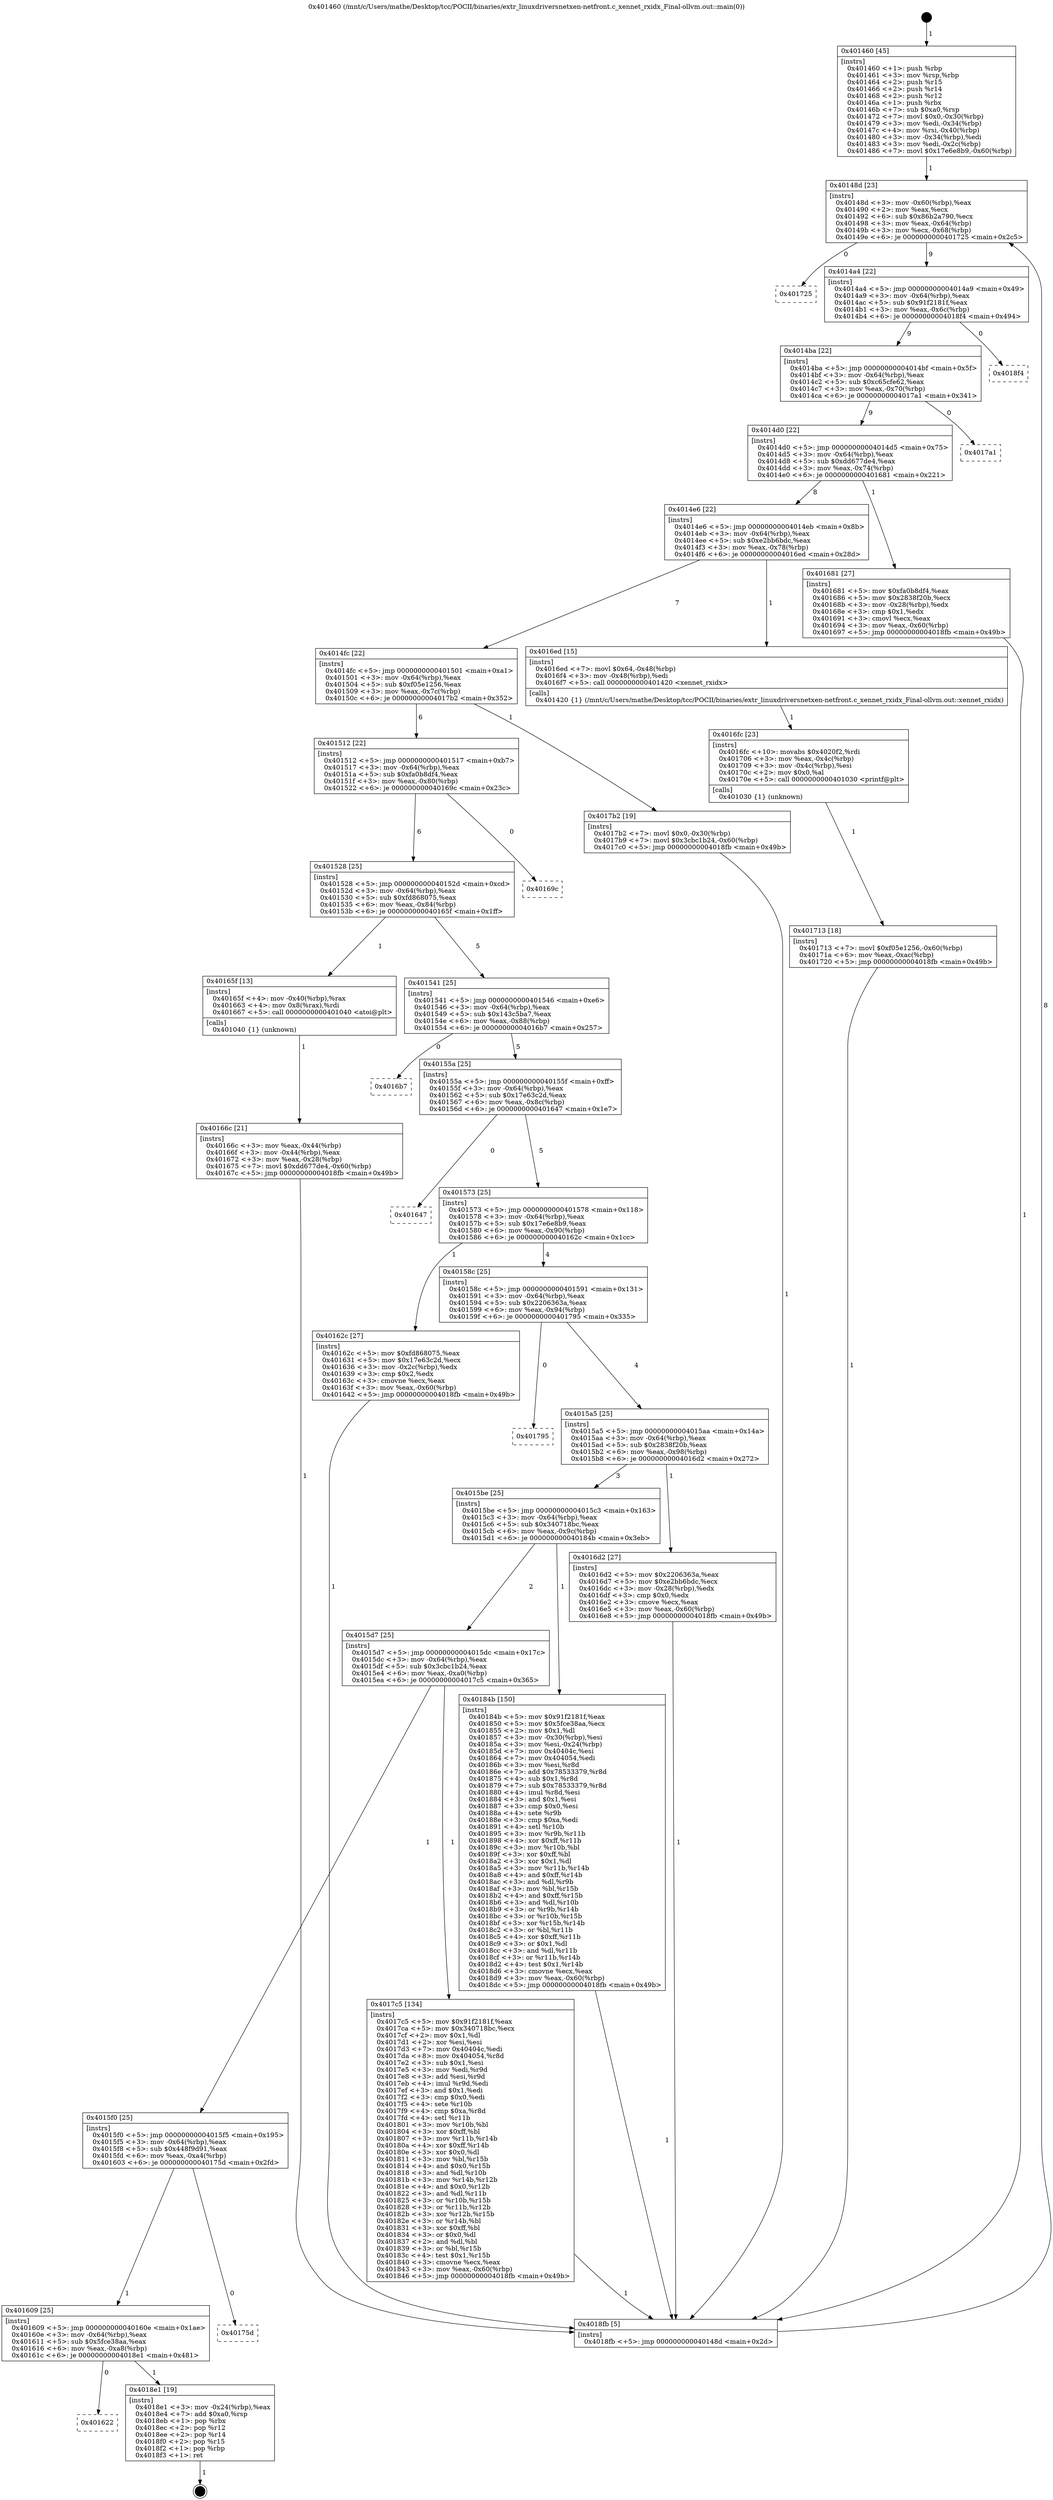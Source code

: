 digraph "0x401460" {
  label = "0x401460 (/mnt/c/Users/mathe/Desktop/tcc/POCII/binaries/extr_linuxdriversnetxen-netfront.c_xennet_rxidx_Final-ollvm.out::main(0))"
  labelloc = "t"
  node[shape=record]

  Entry [label="",width=0.3,height=0.3,shape=circle,fillcolor=black,style=filled]
  "0x40148d" [label="{
     0x40148d [23]\l
     | [instrs]\l
     &nbsp;&nbsp;0x40148d \<+3\>: mov -0x60(%rbp),%eax\l
     &nbsp;&nbsp;0x401490 \<+2\>: mov %eax,%ecx\l
     &nbsp;&nbsp;0x401492 \<+6\>: sub $0x86b2a790,%ecx\l
     &nbsp;&nbsp;0x401498 \<+3\>: mov %eax,-0x64(%rbp)\l
     &nbsp;&nbsp;0x40149b \<+3\>: mov %ecx,-0x68(%rbp)\l
     &nbsp;&nbsp;0x40149e \<+6\>: je 0000000000401725 \<main+0x2c5\>\l
  }"]
  "0x401725" [label="{
     0x401725\l
  }", style=dashed]
  "0x4014a4" [label="{
     0x4014a4 [22]\l
     | [instrs]\l
     &nbsp;&nbsp;0x4014a4 \<+5\>: jmp 00000000004014a9 \<main+0x49\>\l
     &nbsp;&nbsp;0x4014a9 \<+3\>: mov -0x64(%rbp),%eax\l
     &nbsp;&nbsp;0x4014ac \<+5\>: sub $0x91f2181f,%eax\l
     &nbsp;&nbsp;0x4014b1 \<+3\>: mov %eax,-0x6c(%rbp)\l
     &nbsp;&nbsp;0x4014b4 \<+6\>: je 00000000004018f4 \<main+0x494\>\l
  }"]
  Exit [label="",width=0.3,height=0.3,shape=circle,fillcolor=black,style=filled,peripheries=2]
  "0x4018f4" [label="{
     0x4018f4\l
  }", style=dashed]
  "0x4014ba" [label="{
     0x4014ba [22]\l
     | [instrs]\l
     &nbsp;&nbsp;0x4014ba \<+5\>: jmp 00000000004014bf \<main+0x5f\>\l
     &nbsp;&nbsp;0x4014bf \<+3\>: mov -0x64(%rbp),%eax\l
     &nbsp;&nbsp;0x4014c2 \<+5\>: sub $0xc65cfe62,%eax\l
     &nbsp;&nbsp;0x4014c7 \<+3\>: mov %eax,-0x70(%rbp)\l
     &nbsp;&nbsp;0x4014ca \<+6\>: je 00000000004017a1 \<main+0x341\>\l
  }"]
  "0x401622" [label="{
     0x401622\l
  }", style=dashed]
  "0x4017a1" [label="{
     0x4017a1\l
  }", style=dashed]
  "0x4014d0" [label="{
     0x4014d0 [22]\l
     | [instrs]\l
     &nbsp;&nbsp;0x4014d0 \<+5\>: jmp 00000000004014d5 \<main+0x75\>\l
     &nbsp;&nbsp;0x4014d5 \<+3\>: mov -0x64(%rbp),%eax\l
     &nbsp;&nbsp;0x4014d8 \<+5\>: sub $0xdd677de4,%eax\l
     &nbsp;&nbsp;0x4014dd \<+3\>: mov %eax,-0x74(%rbp)\l
     &nbsp;&nbsp;0x4014e0 \<+6\>: je 0000000000401681 \<main+0x221\>\l
  }"]
  "0x4018e1" [label="{
     0x4018e1 [19]\l
     | [instrs]\l
     &nbsp;&nbsp;0x4018e1 \<+3\>: mov -0x24(%rbp),%eax\l
     &nbsp;&nbsp;0x4018e4 \<+7\>: add $0xa0,%rsp\l
     &nbsp;&nbsp;0x4018eb \<+1\>: pop %rbx\l
     &nbsp;&nbsp;0x4018ec \<+2\>: pop %r12\l
     &nbsp;&nbsp;0x4018ee \<+2\>: pop %r14\l
     &nbsp;&nbsp;0x4018f0 \<+2\>: pop %r15\l
     &nbsp;&nbsp;0x4018f2 \<+1\>: pop %rbp\l
     &nbsp;&nbsp;0x4018f3 \<+1\>: ret\l
  }"]
  "0x401681" [label="{
     0x401681 [27]\l
     | [instrs]\l
     &nbsp;&nbsp;0x401681 \<+5\>: mov $0xfa0b8df4,%eax\l
     &nbsp;&nbsp;0x401686 \<+5\>: mov $0x2838f20b,%ecx\l
     &nbsp;&nbsp;0x40168b \<+3\>: mov -0x28(%rbp),%edx\l
     &nbsp;&nbsp;0x40168e \<+3\>: cmp $0x1,%edx\l
     &nbsp;&nbsp;0x401691 \<+3\>: cmovl %ecx,%eax\l
     &nbsp;&nbsp;0x401694 \<+3\>: mov %eax,-0x60(%rbp)\l
     &nbsp;&nbsp;0x401697 \<+5\>: jmp 00000000004018fb \<main+0x49b\>\l
  }"]
  "0x4014e6" [label="{
     0x4014e6 [22]\l
     | [instrs]\l
     &nbsp;&nbsp;0x4014e6 \<+5\>: jmp 00000000004014eb \<main+0x8b\>\l
     &nbsp;&nbsp;0x4014eb \<+3\>: mov -0x64(%rbp),%eax\l
     &nbsp;&nbsp;0x4014ee \<+5\>: sub $0xe2bb6bdc,%eax\l
     &nbsp;&nbsp;0x4014f3 \<+3\>: mov %eax,-0x78(%rbp)\l
     &nbsp;&nbsp;0x4014f6 \<+6\>: je 00000000004016ed \<main+0x28d\>\l
  }"]
  "0x401609" [label="{
     0x401609 [25]\l
     | [instrs]\l
     &nbsp;&nbsp;0x401609 \<+5\>: jmp 000000000040160e \<main+0x1ae\>\l
     &nbsp;&nbsp;0x40160e \<+3\>: mov -0x64(%rbp),%eax\l
     &nbsp;&nbsp;0x401611 \<+5\>: sub $0x5fce38aa,%eax\l
     &nbsp;&nbsp;0x401616 \<+6\>: mov %eax,-0xa8(%rbp)\l
     &nbsp;&nbsp;0x40161c \<+6\>: je 00000000004018e1 \<main+0x481\>\l
  }"]
  "0x4016ed" [label="{
     0x4016ed [15]\l
     | [instrs]\l
     &nbsp;&nbsp;0x4016ed \<+7\>: movl $0x64,-0x48(%rbp)\l
     &nbsp;&nbsp;0x4016f4 \<+3\>: mov -0x48(%rbp),%edi\l
     &nbsp;&nbsp;0x4016f7 \<+5\>: call 0000000000401420 \<xennet_rxidx\>\l
     | [calls]\l
     &nbsp;&nbsp;0x401420 \{1\} (/mnt/c/Users/mathe/Desktop/tcc/POCII/binaries/extr_linuxdriversnetxen-netfront.c_xennet_rxidx_Final-ollvm.out::xennet_rxidx)\l
  }"]
  "0x4014fc" [label="{
     0x4014fc [22]\l
     | [instrs]\l
     &nbsp;&nbsp;0x4014fc \<+5\>: jmp 0000000000401501 \<main+0xa1\>\l
     &nbsp;&nbsp;0x401501 \<+3\>: mov -0x64(%rbp),%eax\l
     &nbsp;&nbsp;0x401504 \<+5\>: sub $0xf05e1256,%eax\l
     &nbsp;&nbsp;0x401509 \<+3\>: mov %eax,-0x7c(%rbp)\l
     &nbsp;&nbsp;0x40150c \<+6\>: je 00000000004017b2 \<main+0x352\>\l
  }"]
  "0x40175d" [label="{
     0x40175d\l
  }", style=dashed]
  "0x4017b2" [label="{
     0x4017b2 [19]\l
     | [instrs]\l
     &nbsp;&nbsp;0x4017b2 \<+7\>: movl $0x0,-0x30(%rbp)\l
     &nbsp;&nbsp;0x4017b9 \<+7\>: movl $0x3cbc1b24,-0x60(%rbp)\l
     &nbsp;&nbsp;0x4017c0 \<+5\>: jmp 00000000004018fb \<main+0x49b\>\l
  }"]
  "0x401512" [label="{
     0x401512 [22]\l
     | [instrs]\l
     &nbsp;&nbsp;0x401512 \<+5\>: jmp 0000000000401517 \<main+0xb7\>\l
     &nbsp;&nbsp;0x401517 \<+3\>: mov -0x64(%rbp),%eax\l
     &nbsp;&nbsp;0x40151a \<+5\>: sub $0xfa0b8df4,%eax\l
     &nbsp;&nbsp;0x40151f \<+3\>: mov %eax,-0x80(%rbp)\l
     &nbsp;&nbsp;0x401522 \<+6\>: je 000000000040169c \<main+0x23c\>\l
  }"]
  "0x4015f0" [label="{
     0x4015f0 [25]\l
     | [instrs]\l
     &nbsp;&nbsp;0x4015f0 \<+5\>: jmp 00000000004015f5 \<main+0x195\>\l
     &nbsp;&nbsp;0x4015f5 \<+3\>: mov -0x64(%rbp),%eax\l
     &nbsp;&nbsp;0x4015f8 \<+5\>: sub $0x448f9d91,%eax\l
     &nbsp;&nbsp;0x4015fd \<+6\>: mov %eax,-0xa4(%rbp)\l
     &nbsp;&nbsp;0x401603 \<+6\>: je 000000000040175d \<main+0x2fd\>\l
  }"]
  "0x40169c" [label="{
     0x40169c\l
  }", style=dashed]
  "0x401528" [label="{
     0x401528 [25]\l
     | [instrs]\l
     &nbsp;&nbsp;0x401528 \<+5\>: jmp 000000000040152d \<main+0xcd\>\l
     &nbsp;&nbsp;0x40152d \<+3\>: mov -0x64(%rbp),%eax\l
     &nbsp;&nbsp;0x401530 \<+5\>: sub $0xfd868075,%eax\l
     &nbsp;&nbsp;0x401535 \<+6\>: mov %eax,-0x84(%rbp)\l
     &nbsp;&nbsp;0x40153b \<+6\>: je 000000000040165f \<main+0x1ff\>\l
  }"]
  "0x4017c5" [label="{
     0x4017c5 [134]\l
     | [instrs]\l
     &nbsp;&nbsp;0x4017c5 \<+5\>: mov $0x91f2181f,%eax\l
     &nbsp;&nbsp;0x4017ca \<+5\>: mov $0x340718bc,%ecx\l
     &nbsp;&nbsp;0x4017cf \<+2\>: mov $0x1,%dl\l
     &nbsp;&nbsp;0x4017d1 \<+2\>: xor %esi,%esi\l
     &nbsp;&nbsp;0x4017d3 \<+7\>: mov 0x40404c,%edi\l
     &nbsp;&nbsp;0x4017da \<+8\>: mov 0x404054,%r8d\l
     &nbsp;&nbsp;0x4017e2 \<+3\>: sub $0x1,%esi\l
     &nbsp;&nbsp;0x4017e5 \<+3\>: mov %edi,%r9d\l
     &nbsp;&nbsp;0x4017e8 \<+3\>: add %esi,%r9d\l
     &nbsp;&nbsp;0x4017eb \<+4\>: imul %r9d,%edi\l
     &nbsp;&nbsp;0x4017ef \<+3\>: and $0x1,%edi\l
     &nbsp;&nbsp;0x4017f2 \<+3\>: cmp $0x0,%edi\l
     &nbsp;&nbsp;0x4017f5 \<+4\>: sete %r10b\l
     &nbsp;&nbsp;0x4017f9 \<+4\>: cmp $0xa,%r8d\l
     &nbsp;&nbsp;0x4017fd \<+4\>: setl %r11b\l
     &nbsp;&nbsp;0x401801 \<+3\>: mov %r10b,%bl\l
     &nbsp;&nbsp;0x401804 \<+3\>: xor $0xff,%bl\l
     &nbsp;&nbsp;0x401807 \<+3\>: mov %r11b,%r14b\l
     &nbsp;&nbsp;0x40180a \<+4\>: xor $0xff,%r14b\l
     &nbsp;&nbsp;0x40180e \<+3\>: xor $0x0,%dl\l
     &nbsp;&nbsp;0x401811 \<+3\>: mov %bl,%r15b\l
     &nbsp;&nbsp;0x401814 \<+4\>: and $0x0,%r15b\l
     &nbsp;&nbsp;0x401818 \<+3\>: and %dl,%r10b\l
     &nbsp;&nbsp;0x40181b \<+3\>: mov %r14b,%r12b\l
     &nbsp;&nbsp;0x40181e \<+4\>: and $0x0,%r12b\l
     &nbsp;&nbsp;0x401822 \<+3\>: and %dl,%r11b\l
     &nbsp;&nbsp;0x401825 \<+3\>: or %r10b,%r15b\l
     &nbsp;&nbsp;0x401828 \<+3\>: or %r11b,%r12b\l
     &nbsp;&nbsp;0x40182b \<+3\>: xor %r12b,%r15b\l
     &nbsp;&nbsp;0x40182e \<+3\>: or %r14b,%bl\l
     &nbsp;&nbsp;0x401831 \<+3\>: xor $0xff,%bl\l
     &nbsp;&nbsp;0x401834 \<+3\>: or $0x0,%dl\l
     &nbsp;&nbsp;0x401837 \<+2\>: and %dl,%bl\l
     &nbsp;&nbsp;0x401839 \<+3\>: or %bl,%r15b\l
     &nbsp;&nbsp;0x40183c \<+4\>: test $0x1,%r15b\l
     &nbsp;&nbsp;0x401840 \<+3\>: cmovne %ecx,%eax\l
     &nbsp;&nbsp;0x401843 \<+3\>: mov %eax,-0x60(%rbp)\l
     &nbsp;&nbsp;0x401846 \<+5\>: jmp 00000000004018fb \<main+0x49b\>\l
  }"]
  "0x40165f" [label="{
     0x40165f [13]\l
     | [instrs]\l
     &nbsp;&nbsp;0x40165f \<+4\>: mov -0x40(%rbp),%rax\l
     &nbsp;&nbsp;0x401663 \<+4\>: mov 0x8(%rax),%rdi\l
     &nbsp;&nbsp;0x401667 \<+5\>: call 0000000000401040 \<atoi@plt\>\l
     | [calls]\l
     &nbsp;&nbsp;0x401040 \{1\} (unknown)\l
  }"]
  "0x401541" [label="{
     0x401541 [25]\l
     | [instrs]\l
     &nbsp;&nbsp;0x401541 \<+5\>: jmp 0000000000401546 \<main+0xe6\>\l
     &nbsp;&nbsp;0x401546 \<+3\>: mov -0x64(%rbp),%eax\l
     &nbsp;&nbsp;0x401549 \<+5\>: sub $0x143c5ba7,%eax\l
     &nbsp;&nbsp;0x40154e \<+6\>: mov %eax,-0x88(%rbp)\l
     &nbsp;&nbsp;0x401554 \<+6\>: je 00000000004016b7 \<main+0x257\>\l
  }"]
  "0x4015d7" [label="{
     0x4015d7 [25]\l
     | [instrs]\l
     &nbsp;&nbsp;0x4015d7 \<+5\>: jmp 00000000004015dc \<main+0x17c\>\l
     &nbsp;&nbsp;0x4015dc \<+3\>: mov -0x64(%rbp),%eax\l
     &nbsp;&nbsp;0x4015df \<+5\>: sub $0x3cbc1b24,%eax\l
     &nbsp;&nbsp;0x4015e4 \<+6\>: mov %eax,-0xa0(%rbp)\l
     &nbsp;&nbsp;0x4015ea \<+6\>: je 00000000004017c5 \<main+0x365\>\l
  }"]
  "0x4016b7" [label="{
     0x4016b7\l
  }", style=dashed]
  "0x40155a" [label="{
     0x40155a [25]\l
     | [instrs]\l
     &nbsp;&nbsp;0x40155a \<+5\>: jmp 000000000040155f \<main+0xff\>\l
     &nbsp;&nbsp;0x40155f \<+3\>: mov -0x64(%rbp),%eax\l
     &nbsp;&nbsp;0x401562 \<+5\>: sub $0x17e63c2d,%eax\l
     &nbsp;&nbsp;0x401567 \<+6\>: mov %eax,-0x8c(%rbp)\l
     &nbsp;&nbsp;0x40156d \<+6\>: je 0000000000401647 \<main+0x1e7\>\l
  }"]
  "0x40184b" [label="{
     0x40184b [150]\l
     | [instrs]\l
     &nbsp;&nbsp;0x40184b \<+5\>: mov $0x91f2181f,%eax\l
     &nbsp;&nbsp;0x401850 \<+5\>: mov $0x5fce38aa,%ecx\l
     &nbsp;&nbsp;0x401855 \<+2\>: mov $0x1,%dl\l
     &nbsp;&nbsp;0x401857 \<+3\>: mov -0x30(%rbp),%esi\l
     &nbsp;&nbsp;0x40185a \<+3\>: mov %esi,-0x24(%rbp)\l
     &nbsp;&nbsp;0x40185d \<+7\>: mov 0x40404c,%esi\l
     &nbsp;&nbsp;0x401864 \<+7\>: mov 0x404054,%edi\l
     &nbsp;&nbsp;0x40186b \<+3\>: mov %esi,%r8d\l
     &nbsp;&nbsp;0x40186e \<+7\>: add $0x78533379,%r8d\l
     &nbsp;&nbsp;0x401875 \<+4\>: sub $0x1,%r8d\l
     &nbsp;&nbsp;0x401879 \<+7\>: sub $0x78533379,%r8d\l
     &nbsp;&nbsp;0x401880 \<+4\>: imul %r8d,%esi\l
     &nbsp;&nbsp;0x401884 \<+3\>: and $0x1,%esi\l
     &nbsp;&nbsp;0x401887 \<+3\>: cmp $0x0,%esi\l
     &nbsp;&nbsp;0x40188a \<+4\>: sete %r9b\l
     &nbsp;&nbsp;0x40188e \<+3\>: cmp $0xa,%edi\l
     &nbsp;&nbsp;0x401891 \<+4\>: setl %r10b\l
     &nbsp;&nbsp;0x401895 \<+3\>: mov %r9b,%r11b\l
     &nbsp;&nbsp;0x401898 \<+4\>: xor $0xff,%r11b\l
     &nbsp;&nbsp;0x40189c \<+3\>: mov %r10b,%bl\l
     &nbsp;&nbsp;0x40189f \<+3\>: xor $0xff,%bl\l
     &nbsp;&nbsp;0x4018a2 \<+3\>: xor $0x1,%dl\l
     &nbsp;&nbsp;0x4018a5 \<+3\>: mov %r11b,%r14b\l
     &nbsp;&nbsp;0x4018a8 \<+4\>: and $0xff,%r14b\l
     &nbsp;&nbsp;0x4018ac \<+3\>: and %dl,%r9b\l
     &nbsp;&nbsp;0x4018af \<+3\>: mov %bl,%r15b\l
     &nbsp;&nbsp;0x4018b2 \<+4\>: and $0xff,%r15b\l
     &nbsp;&nbsp;0x4018b6 \<+3\>: and %dl,%r10b\l
     &nbsp;&nbsp;0x4018b9 \<+3\>: or %r9b,%r14b\l
     &nbsp;&nbsp;0x4018bc \<+3\>: or %r10b,%r15b\l
     &nbsp;&nbsp;0x4018bf \<+3\>: xor %r15b,%r14b\l
     &nbsp;&nbsp;0x4018c2 \<+3\>: or %bl,%r11b\l
     &nbsp;&nbsp;0x4018c5 \<+4\>: xor $0xff,%r11b\l
     &nbsp;&nbsp;0x4018c9 \<+3\>: or $0x1,%dl\l
     &nbsp;&nbsp;0x4018cc \<+3\>: and %dl,%r11b\l
     &nbsp;&nbsp;0x4018cf \<+3\>: or %r11b,%r14b\l
     &nbsp;&nbsp;0x4018d2 \<+4\>: test $0x1,%r14b\l
     &nbsp;&nbsp;0x4018d6 \<+3\>: cmovne %ecx,%eax\l
     &nbsp;&nbsp;0x4018d9 \<+3\>: mov %eax,-0x60(%rbp)\l
     &nbsp;&nbsp;0x4018dc \<+5\>: jmp 00000000004018fb \<main+0x49b\>\l
  }"]
  "0x401647" [label="{
     0x401647\l
  }", style=dashed]
  "0x401573" [label="{
     0x401573 [25]\l
     | [instrs]\l
     &nbsp;&nbsp;0x401573 \<+5\>: jmp 0000000000401578 \<main+0x118\>\l
     &nbsp;&nbsp;0x401578 \<+3\>: mov -0x64(%rbp),%eax\l
     &nbsp;&nbsp;0x40157b \<+5\>: sub $0x17e6e8b9,%eax\l
     &nbsp;&nbsp;0x401580 \<+6\>: mov %eax,-0x90(%rbp)\l
     &nbsp;&nbsp;0x401586 \<+6\>: je 000000000040162c \<main+0x1cc\>\l
  }"]
  "0x401713" [label="{
     0x401713 [18]\l
     | [instrs]\l
     &nbsp;&nbsp;0x401713 \<+7\>: movl $0xf05e1256,-0x60(%rbp)\l
     &nbsp;&nbsp;0x40171a \<+6\>: mov %eax,-0xac(%rbp)\l
     &nbsp;&nbsp;0x401720 \<+5\>: jmp 00000000004018fb \<main+0x49b\>\l
  }"]
  "0x40162c" [label="{
     0x40162c [27]\l
     | [instrs]\l
     &nbsp;&nbsp;0x40162c \<+5\>: mov $0xfd868075,%eax\l
     &nbsp;&nbsp;0x401631 \<+5\>: mov $0x17e63c2d,%ecx\l
     &nbsp;&nbsp;0x401636 \<+3\>: mov -0x2c(%rbp),%edx\l
     &nbsp;&nbsp;0x401639 \<+3\>: cmp $0x2,%edx\l
     &nbsp;&nbsp;0x40163c \<+3\>: cmovne %ecx,%eax\l
     &nbsp;&nbsp;0x40163f \<+3\>: mov %eax,-0x60(%rbp)\l
     &nbsp;&nbsp;0x401642 \<+5\>: jmp 00000000004018fb \<main+0x49b\>\l
  }"]
  "0x40158c" [label="{
     0x40158c [25]\l
     | [instrs]\l
     &nbsp;&nbsp;0x40158c \<+5\>: jmp 0000000000401591 \<main+0x131\>\l
     &nbsp;&nbsp;0x401591 \<+3\>: mov -0x64(%rbp),%eax\l
     &nbsp;&nbsp;0x401594 \<+5\>: sub $0x2206363a,%eax\l
     &nbsp;&nbsp;0x401599 \<+6\>: mov %eax,-0x94(%rbp)\l
     &nbsp;&nbsp;0x40159f \<+6\>: je 0000000000401795 \<main+0x335\>\l
  }"]
  "0x4018fb" [label="{
     0x4018fb [5]\l
     | [instrs]\l
     &nbsp;&nbsp;0x4018fb \<+5\>: jmp 000000000040148d \<main+0x2d\>\l
  }"]
  "0x401460" [label="{
     0x401460 [45]\l
     | [instrs]\l
     &nbsp;&nbsp;0x401460 \<+1\>: push %rbp\l
     &nbsp;&nbsp;0x401461 \<+3\>: mov %rsp,%rbp\l
     &nbsp;&nbsp;0x401464 \<+2\>: push %r15\l
     &nbsp;&nbsp;0x401466 \<+2\>: push %r14\l
     &nbsp;&nbsp;0x401468 \<+2\>: push %r12\l
     &nbsp;&nbsp;0x40146a \<+1\>: push %rbx\l
     &nbsp;&nbsp;0x40146b \<+7\>: sub $0xa0,%rsp\l
     &nbsp;&nbsp;0x401472 \<+7\>: movl $0x0,-0x30(%rbp)\l
     &nbsp;&nbsp;0x401479 \<+3\>: mov %edi,-0x34(%rbp)\l
     &nbsp;&nbsp;0x40147c \<+4\>: mov %rsi,-0x40(%rbp)\l
     &nbsp;&nbsp;0x401480 \<+3\>: mov -0x34(%rbp),%edi\l
     &nbsp;&nbsp;0x401483 \<+3\>: mov %edi,-0x2c(%rbp)\l
     &nbsp;&nbsp;0x401486 \<+7\>: movl $0x17e6e8b9,-0x60(%rbp)\l
  }"]
  "0x40166c" [label="{
     0x40166c [21]\l
     | [instrs]\l
     &nbsp;&nbsp;0x40166c \<+3\>: mov %eax,-0x44(%rbp)\l
     &nbsp;&nbsp;0x40166f \<+3\>: mov -0x44(%rbp),%eax\l
     &nbsp;&nbsp;0x401672 \<+3\>: mov %eax,-0x28(%rbp)\l
     &nbsp;&nbsp;0x401675 \<+7\>: movl $0xdd677de4,-0x60(%rbp)\l
     &nbsp;&nbsp;0x40167c \<+5\>: jmp 00000000004018fb \<main+0x49b\>\l
  }"]
  "0x4016fc" [label="{
     0x4016fc [23]\l
     | [instrs]\l
     &nbsp;&nbsp;0x4016fc \<+10\>: movabs $0x4020f2,%rdi\l
     &nbsp;&nbsp;0x401706 \<+3\>: mov %eax,-0x4c(%rbp)\l
     &nbsp;&nbsp;0x401709 \<+3\>: mov -0x4c(%rbp),%esi\l
     &nbsp;&nbsp;0x40170c \<+2\>: mov $0x0,%al\l
     &nbsp;&nbsp;0x40170e \<+5\>: call 0000000000401030 \<printf@plt\>\l
     | [calls]\l
     &nbsp;&nbsp;0x401030 \{1\} (unknown)\l
  }"]
  "0x401795" [label="{
     0x401795\l
  }", style=dashed]
  "0x4015a5" [label="{
     0x4015a5 [25]\l
     | [instrs]\l
     &nbsp;&nbsp;0x4015a5 \<+5\>: jmp 00000000004015aa \<main+0x14a\>\l
     &nbsp;&nbsp;0x4015aa \<+3\>: mov -0x64(%rbp),%eax\l
     &nbsp;&nbsp;0x4015ad \<+5\>: sub $0x2838f20b,%eax\l
     &nbsp;&nbsp;0x4015b2 \<+6\>: mov %eax,-0x98(%rbp)\l
     &nbsp;&nbsp;0x4015b8 \<+6\>: je 00000000004016d2 \<main+0x272\>\l
  }"]
  "0x4015be" [label="{
     0x4015be [25]\l
     | [instrs]\l
     &nbsp;&nbsp;0x4015be \<+5\>: jmp 00000000004015c3 \<main+0x163\>\l
     &nbsp;&nbsp;0x4015c3 \<+3\>: mov -0x64(%rbp),%eax\l
     &nbsp;&nbsp;0x4015c6 \<+5\>: sub $0x340718bc,%eax\l
     &nbsp;&nbsp;0x4015cb \<+6\>: mov %eax,-0x9c(%rbp)\l
     &nbsp;&nbsp;0x4015d1 \<+6\>: je 000000000040184b \<main+0x3eb\>\l
  }"]
  "0x4016d2" [label="{
     0x4016d2 [27]\l
     | [instrs]\l
     &nbsp;&nbsp;0x4016d2 \<+5\>: mov $0x2206363a,%eax\l
     &nbsp;&nbsp;0x4016d7 \<+5\>: mov $0xe2bb6bdc,%ecx\l
     &nbsp;&nbsp;0x4016dc \<+3\>: mov -0x28(%rbp),%edx\l
     &nbsp;&nbsp;0x4016df \<+3\>: cmp $0x0,%edx\l
     &nbsp;&nbsp;0x4016e2 \<+3\>: cmove %ecx,%eax\l
     &nbsp;&nbsp;0x4016e5 \<+3\>: mov %eax,-0x60(%rbp)\l
     &nbsp;&nbsp;0x4016e8 \<+5\>: jmp 00000000004018fb \<main+0x49b\>\l
  }"]
  Entry -> "0x401460" [label=" 1"]
  "0x40148d" -> "0x401725" [label=" 0"]
  "0x40148d" -> "0x4014a4" [label=" 9"]
  "0x4018e1" -> Exit [label=" 1"]
  "0x4014a4" -> "0x4018f4" [label=" 0"]
  "0x4014a4" -> "0x4014ba" [label=" 9"]
  "0x401609" -> "0x401622" [label=" 0"]
  "0x4014ba" -> "0x4017a1" [label=" 0"]
  "0x4014ba" -> "0x4014d0" [label=" 9"]
  "0x401609" -> "0x4018e1" [label=" 1"]
  "0x4014d0" -> "0x401681" [label=" 1"]
  "0x4014d0" -> "0x4014e6" [label=" 8"]
  "0x4015f0" -> "0x401609" [label=" 1"]
  "0x4014e6" -> "0x4016ed" [label=" 1"]
  "0x4014e6" -> "0x4014fc" [label=" 7"]
  "0x4015f0" -> "0x40175d" [label=" 0"]
  "0x4014fc" -> "0x4017b2" [label=" 1"]
  "0x4014fc" -> "0x401512" [label=" 6"]
  "0x40184b" -> "0x4018fb" [label=" 1"]
  "0x401512" -> "0x40169c" [label=" 0"]
  "0x401512" -> "0x401528" [label=" 6"]
  "0x4017c5" -> "0x4018fb" [label=" 1"]
  "0x401528" -> "0x40165f" [label=" 1"]
  "0x401528" -> "0x401541" [label=" 5"]
  "0x4015d7" -> "0x4015f0" [label=" 1"]
  "0x401541" -> "0x4016b7" [label=" 0"]
  "0x401541" -> "0x40155a" [label=" 5"]
  "0x4015d7" -> "0x4017c5" [label=" 1"]
  "0x40155a" -> "0x401647" [label=" 0"]
  "0x40155a" -> "0x401573" [label=" 5"]
  "0x4015be" -> "0x4015d7" [label=" 2"]
  "0x401573" -> "0x40162c" [label=" 1"]
  "0x401573" -> "0x40158c" [label=" 4"]
  "0x40162c" -> "0x4018fb" [label=" 1"]
  "0x401460" -> "0x40148d" [label=" 1"]
  "0x4018fb" -> "0x40148d" [label=" 8"]
  "0x40165f" -> "0x40166c" [label=" 1"]
  "0x40166c" -> "0x4018fb" [label=" 1"]
  "0x401681" -> "0x4018fb" [label=" 1"]
  "0x4015be" -> "0x40184b" [label=" 1"]
  "0x40158c" -> "0x401795" [label=" 0"]
  "0x40158c" -> "0x4015a5" [label=" 4"]
  "0x4017b2" -> "0x4018fb" [label=" 1"]
  "0x4015a5" -> "0x4016d2" [label=" 1"]
  "0x4015a5" -> "0x4015be" [label=" 3"]
  "0x4016d2" -> "0x4018fb" [label=" 1"]
  "0x4016ed" -> "0x4016fc" [label=" 1"]
  "0x4016fc" -> "0x401713" [label=" 1"]
  "0x401713" -> "0x4018fb" [label=" 1"]
}
